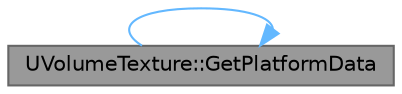 digraph "UVolumeTexture::GetPlatformData"
{
 // INTERACTIVE_SVG=YES
 // LATEX_PDF_SIZE
  bgcolor="transparent";
  edge [fontname=Helvetica,fontsize=10,labelfontname=Helvetica,labelfontsize=10];
  node [fontname=Helvetica,fontsize=10,shape=box,height=0.2,width=0.4];
  rankdir="LR";
  Node1 [id="Node000001",label="UVolumeTexture::GetPlatformData",height=0.2,width=0.4,color="gray40", fillcolor="grey60", style="filled", fontcolor="black",tooltip="Get the derived data for this texture on this platform."];
  Node1 -> Node1 [id="edge1_Node000001_Node000001",color="steelblue1",style="solid",tooltip=" "];
}
